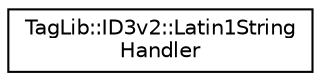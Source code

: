 digraph "Graphical Class Hierarchy"
{
  edge [fontname="Helvetica",fontsize="10",labelfontname="Helvetica",labelfontsize="10"];
  node [fontname="Helvetica",fontsize="10",shape=record];
  rankdir="LR";
  Node1 [label="TagLib::ID3v2::Latin1String\lHandler",height=0.2,width=0.4,color="black", fillcolor="white", style="filled",URL="$class_tag_lib_1_1_i_d3v2_1_1_latin1_string_handler.html",tooltip="An abstraction for the ISO-8859-1 string to data encoding in ID3v2 tags. "];
}
